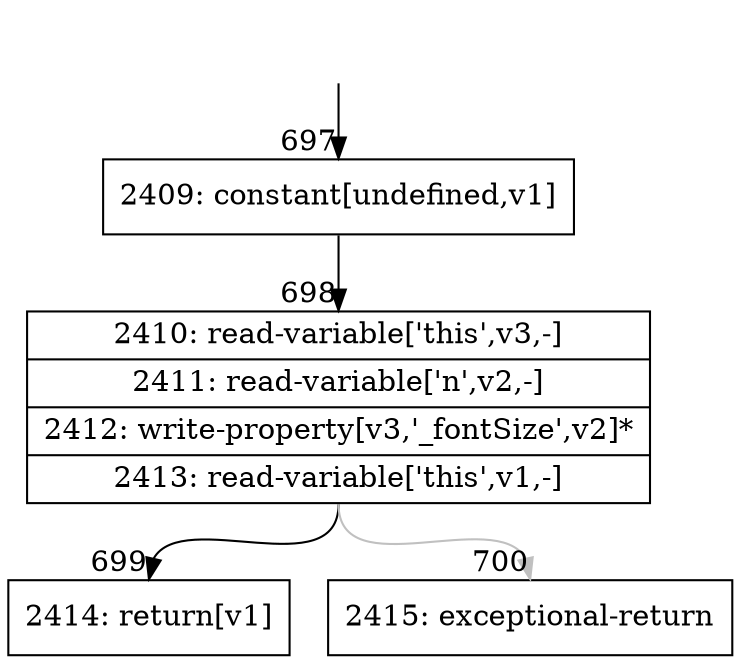 digraph {
rankdir="TD"
BB_entry57[shape=none,label=""];
BB_entry57 -> BB697 [tailport=s, headport=n, headlabel="    697"]
BB697 [shape=record label="{2409: constant[undefined,v1]}" ] 
BB697 -> BB698 [tailport=s, headport=n, headlabel="      698"]
BB698 [shape=record label="{2410: read-variable['this',v3,-]|2411: read-variable['n',v2,-]|2412: write-property[v3,'_fontSize',v2]*|2413: read-variable['this',v1,-]}" ] 
BB698 -> BB699 [tailport=s, headport=n, headlabel="      699"]
BB698 -> BB700 [tailport=s, headport=n, color=gray, headlabel="      700"]
BB699 [shape=record label="{2414: return[v1]}" ] 
BB700 [shape=record label="{2415: exceptional-return}" ] 
//#$~ 693
}
